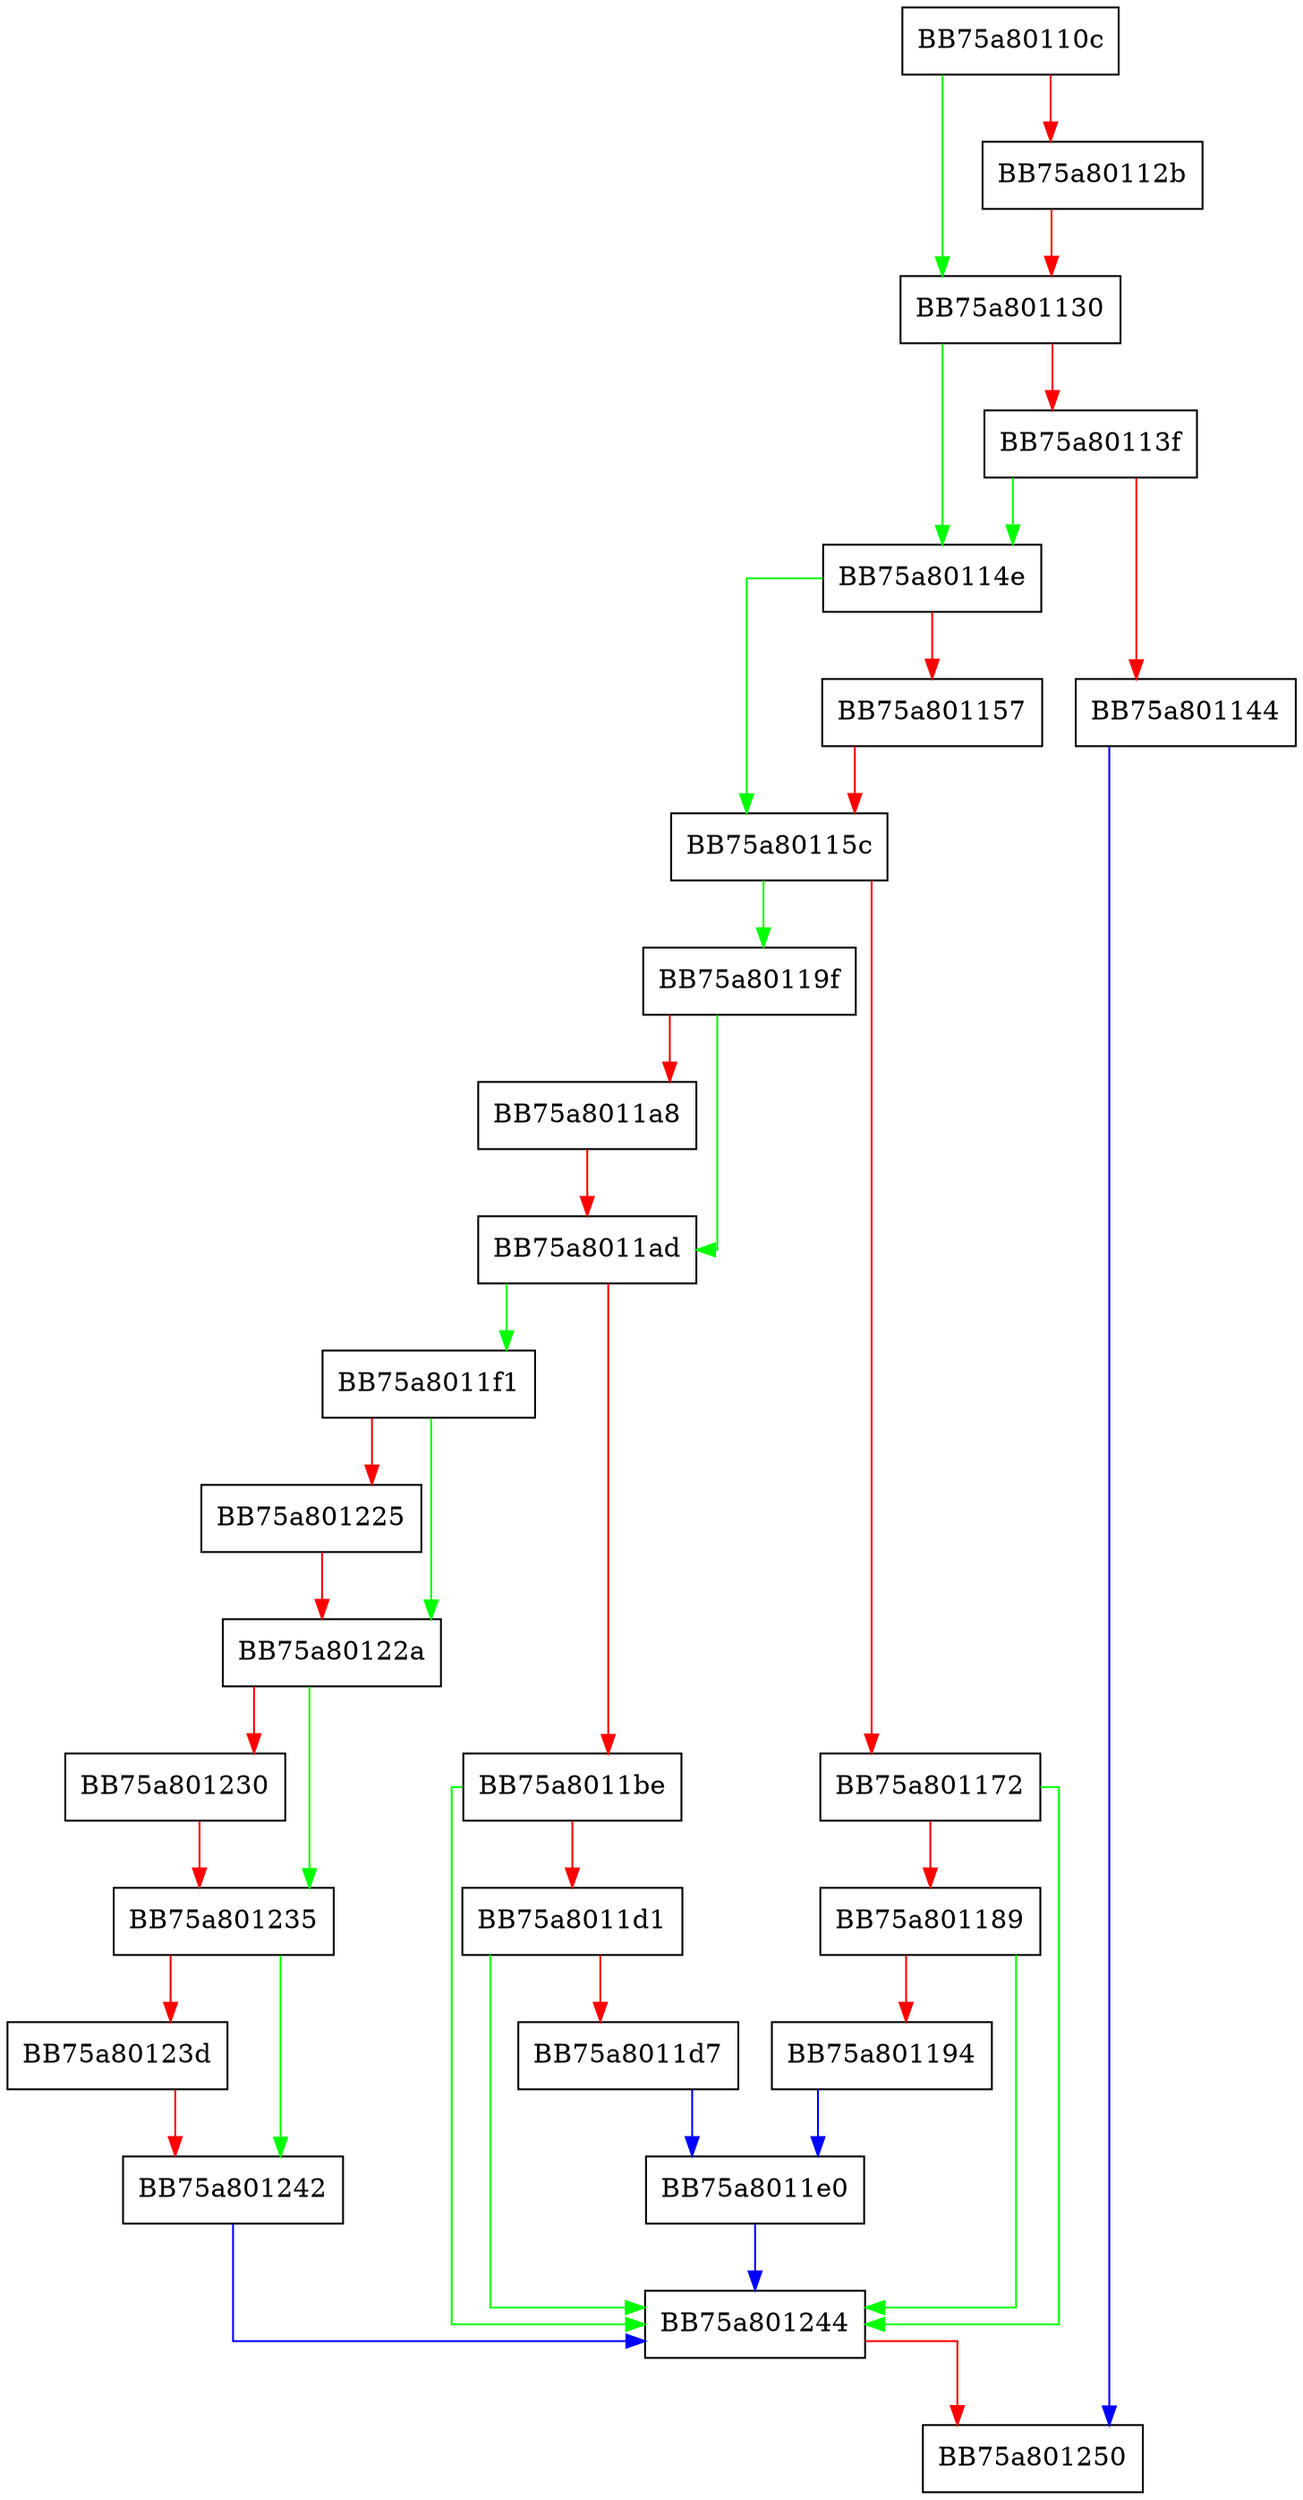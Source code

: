 digraph Remove {
  node [shape="box"];
  graph [splines=ortho];
  BB75a80110c -> BB75a801130 [color="green"];
  BB75a80110c -> BB75a80112b [color="red"];
  BB75a80112b -> BB75a801130 [color="red"];
  BB75a801130 -> BB75a80114e [color="green"];
  BB75a801130 -> BB75a80113f [color="red"];
  BB75a80113f -> BB75a80114e [color="green"];
  BB75a80113f -> BB75a801144 [color="red"];
  BB75a801144 -> BB75a801250 [color="blue"];
  BB75a80114e -> BB75a80115c [color="green"];
  BB75a80114e -> BB75a801157 [color="red"];
  BB75a801157 -> BB75a80115c [color="red"];
  BB75a80115c -> BB75a80119f [color="green"];
  BB75a80115c -> BB75a801172 [color="red"];
  BB75a801172 -> BB75a801244 [color="green"];
  BB75a801172 -> BB75a801189 [color="red"];
  BB75a801189 -> BB75a801244 [color="green"];
  BB75a801189 -> BB75a801194 [color="red"];
  BB75a801194 -> BB75a8011e0 [color="blue"];
  BB75a80119f -> BB75a8011ad [color="green"];
  BB75a80119f -> BB75a8011a8 [color="red"];
  BB75a8011a8 -> BB75a8011ad [color="red"];
  BB75a8011ad -> BB75a8011f1 [color="green"];
  BB75a8011ad -> BB75a8011be [color="red"];
  BB75a8011be -> BB75a801244 [color="green"];
  BB75a8011be -> BB75a8011d1 [color="red"];
  BB75a8011d1 -> BB75a801244 [color="green"];
  BB75a8011d1 -> BB75a8011d7 [color="red"];
  BB75a8011d7 -> BB75a8011e0 [color="blue"];
  BB75a8011e0 -> BB75a801244 [color="blue"];
  BB75a8011f1 -> BB75a80122a [color="green"];
  BB75a8011f1 -> BB75a801225 [color="red"];
  BB75a801225 -> BB75a80122a [color="red"];
  BB75a80122a -> BB75a801235 [color="green"];
  BB75a80122a -> BB75a801230 [color="red"];
  BB75a801230 -> BB75a801235 [color="red"];
  BB75a801235 -> BB75a801242 [color="green"];
  BB75a801235 -> BB75a80123d [color="red"];
  BB75a80123d -> BB75a801242 [color="red"];
  BB75a801242 -> BB75a801244 [color="blue"];
  BB75a801244 -> BB75a801250 [color="red"];
}